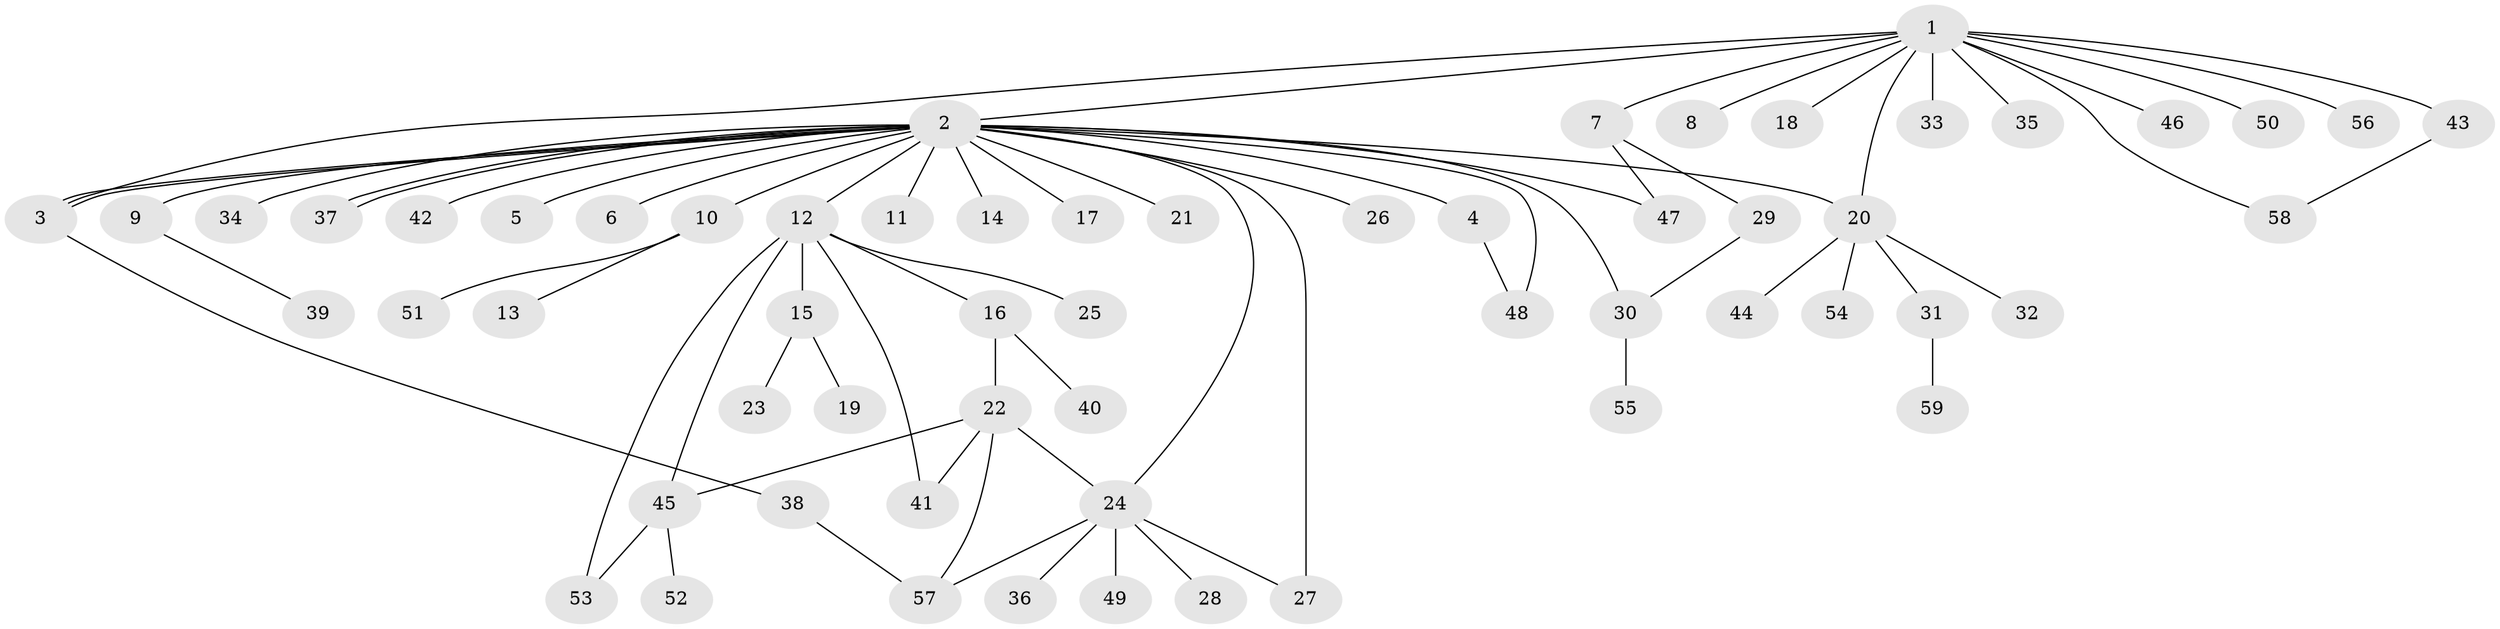 // coarse degree distribution, {12: 0.021739130434782608, 22: 0.021739130434782608, 4: 0.021739130434782608, 1: 0.6521739130434783, 3: 0.08695652173913043, 2: 0.13043478260869565, 7: 0.021739130434782608, 6: 0.021739130434782608, 9: 0.021739130434782608}
// Generated by graph-tools (version 1.1) at 2025/51/02/27/25 19:51:54]
// undirected, 59 vertices, 73 edges
graph export_dot {
graph [start="1"]
  node [color=gray90,style=filled];
  1;
  2;
  3;
  4;
  5;
  6;
  7;
  8;
  9;
  10;
  11;
  12;
  13;
  14;
  15;
  16;
  17;
  18;
  19;
  20;
  21;
  22;
  23;
  24;
  25;
  26;
  27;
  28;
  29;
  30;
  31;
  32;
  33;
  34;
  35;
  36;
  37;
  38;
  39;
  40;
  41;
  42;
  43;
  44;
  45;
  46;
  47;
  48;
  49;
  50;
  51;
  52;
  53;
  54;
  55;
  56;
  57;
  58;
  59;
  1 -- 2;
  1 -- 3;
  1 -- 7;
  1 -- 8;
  1 -- 18;
  1 -- 20;
  1 -- 33;
  1 -- 35;
  1 -- 43;
  1 -- 46;
  1 -- 50;
  1 -- 56;
  1 -- 58;
  2 -- 3;
  2 -- 3;
  2 -- 4;
  2 -- 5;
  2 -- 6;
  2 -- 9;
  2 -- 10;
  2 -- 11;
  2 -- 12;
  2 -- 14;
  2 -- 17;
  2 -- 20;
  2 -- 21;
  2 -- 24;
  2 -- 26;
  2 -- 27;
  2 -- 30;
  2 -- 34;
  2 -- 37;
  2 -- 37;
  2 -- 42;
  2 -- 47;
  2 -- 48;
  3 -- 38;
  4 -- 48;
  7 -- 29;
  7 -- 47;
  9 -- 39;
  10 -- 13;
  10 -- 51;
  12 -- 15;
  12 -- 16;
  12 -- 25;
  12 -- 41;
  12 -- 45;
  12 -- 53;
  15 -- 19;
  15 -- 23;
  16 -- 22;
  16 -- 40;
  20 -- 31;
  20 -- 32;
  20 -- 44;
  20 -- 54;
  22 -- 24;
  22 -- 41;
  22 -- 45;
  22 -- 57;
  24 -- 27;
  24 -- 28;
  24 -- 36;
  24 -- 49;
  24 -- 57;
  29 -- 30;
  30 -- 55;
  31 -- 59;
  38 -- 57;
  43 -- 58;
  45 -- 52;
  45 -- 53;
}
